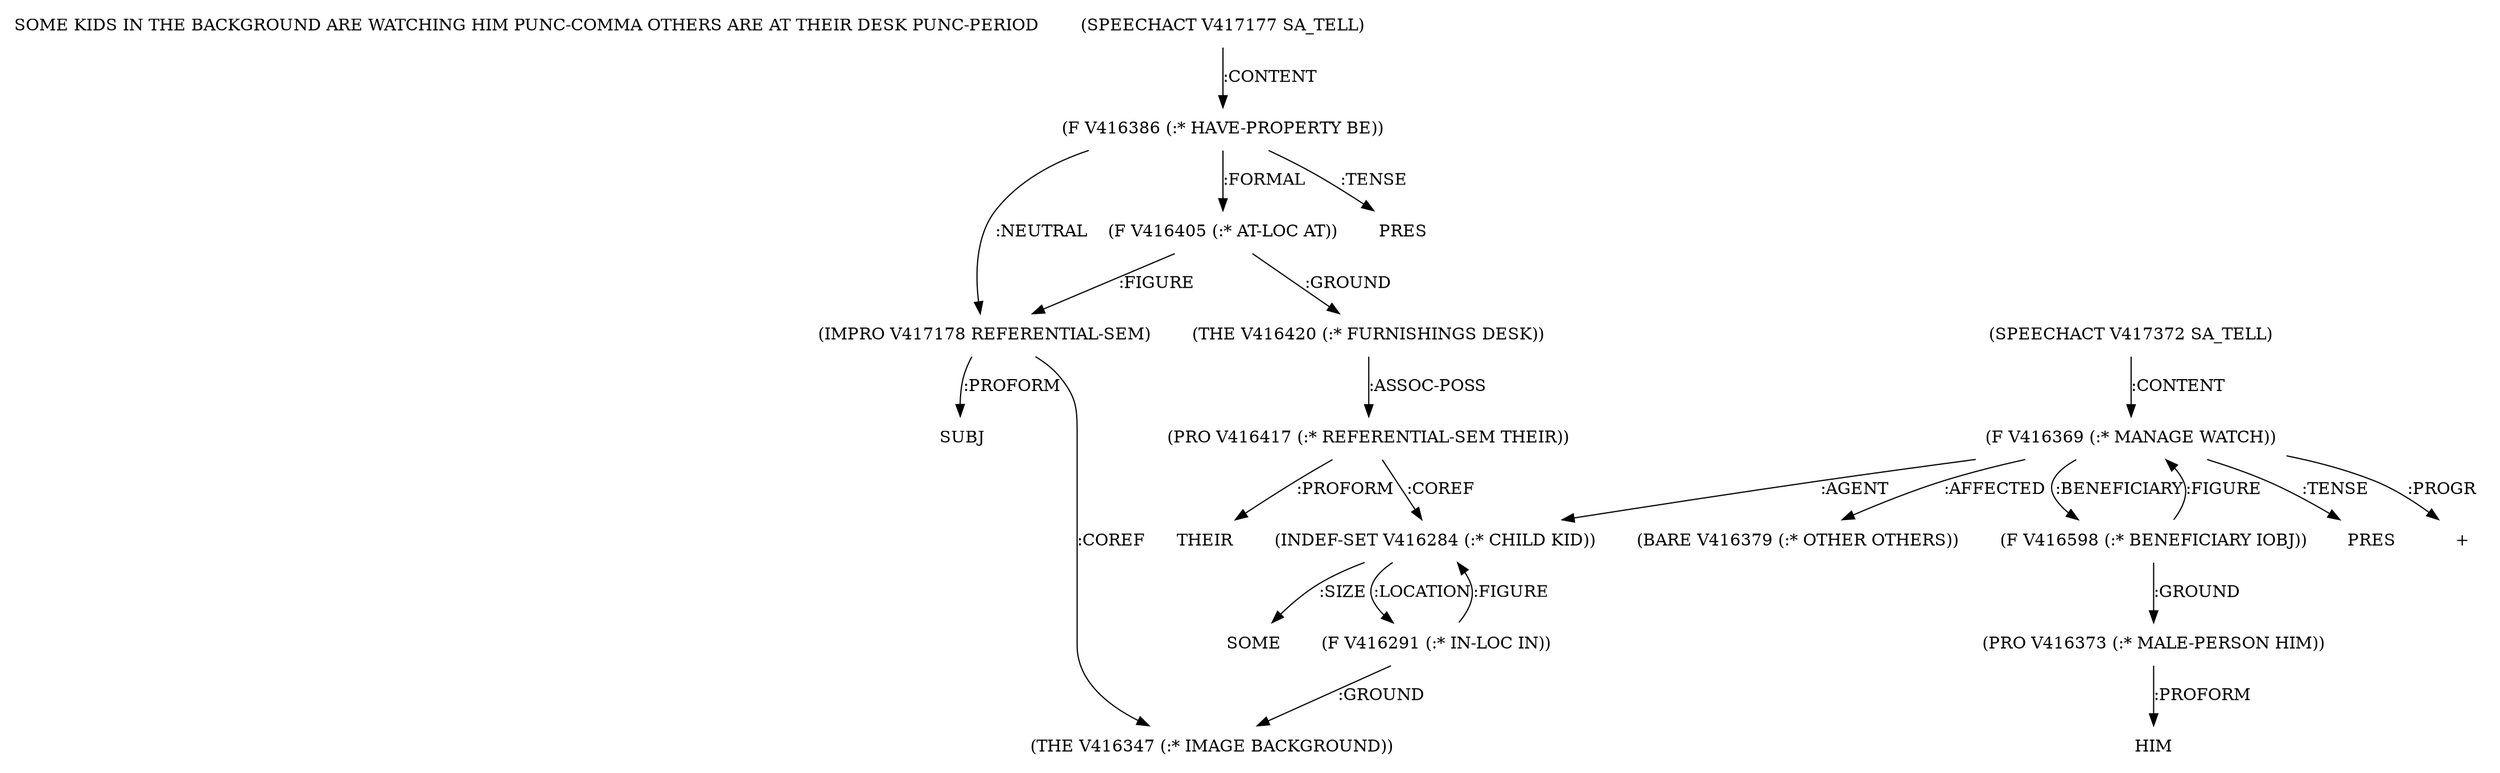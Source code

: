 digraph Terms {
  node [shape=none]
  "SOME KIDS IN THE BACKGROUND ARE WATCHING HIM PUNC-COMMA OTHERS ARE AT THEIR DESK PUNC-PERIOD"
  "V417177" [label="(SPEECHACT V417177 SA_TELL)"]
  "V417177" -> "V416386" [label=":CONTENT"]
  "V416386" [label="(F V416386 (:* HAVE-PROPERTY BE))"]
  "V416386" -> "V417178" [label=":NEUTRAL"]
  "V416386" -> "V416405" [label=":FORMAL"]
  "V416386" -> "NT429190" [label=":TENSE"]
  "NT429190" [label="PRES"]
  "V417178" [label="(IMPRO V417178 REFERENTIAL-SEM)"]
  "V417178" -> "NT429191" [label=":PROFORM"]
  "NT429191" [label="SUBJ"]
  "V417178" -> "V416347" [label=":COREF"]
  "V416405" [label="(F V416405 (:* AT-LOC AT))"]
  "V416405" -> "V416420" [label=":GROUND"]
  "V416405" -> "V417178" [label=":FIGURE"]
  "V416420" [label="(THE V416420 (:* FURNISHINGS DESK))"]
  "V416420" -> "V416417" [label=":ASSOC-POSS"]
  "V416417" [label="(PRO V416417 (:* REFERENTIAL-SEM THEIR))"]
  "V416417" -> "NT429192" [label=":PROFORM"]
  "NT429192" [label="THEIR"]
  "V416417" -> "V416284" [label=":COREF"]
  "V417372" [label="(SPEECHACT V417372 SA_TELL)"]
  "V417372" -> "V416369" [label=":CONTENT"]
  "V416369" [label="(F V416369 (:* MANAGE WATCH))"]
  "V416369" -> "V416284" [label=":AGENT"]
  "V416369" -> "V416379" [label=":AFFECTED"]
  "V416369" -> "V416598" [label=":BENEFICIARY"]
  "V416369" -> "NT429193" [label=":TENSE"]
  "NT429193" [label="PRES"]
  "V416369" -> "NT429194" [label=":PROGR"]
  "NT429194" [label="+"]
  "V416598" [label="(F V416598 (:* BENEFICIARY IOBJ))"]
  "V416598" -> "V416373" [label=":GROUND"]
  "V416598" -> "V416369" [label=":FIGURE"]
  "V416284" [label="(INDEF-SET V416284 (:* CHILD KID))"]
  "V416284" -> "NT429195" [label=":SIZE"]
  "NT429195" [label="SOME"]
  "V416284" -> "V416291" [label=":LOCATION"]
  "V416291" [label="(F V416291 (:* IN-LOC IN))"]
  "V416291" -> "V416347" [label=":GROUND"]
  "V416291" -> "V416284" [label=":FIGURE"]
  "V416347" [label="(THE V416347 (:* IMAGE BACKGROUND))"]
  "V416373" [label="(PRO V416373 (:* MALE-PERSON HIM))"]
  "V416373" -> "NT429196" [label=":PROFORM"]
  "NT429196" [label="HIM"]
  "V416379" [label="(BARE V416379 (:* OTHER OTHERS))"]
}
